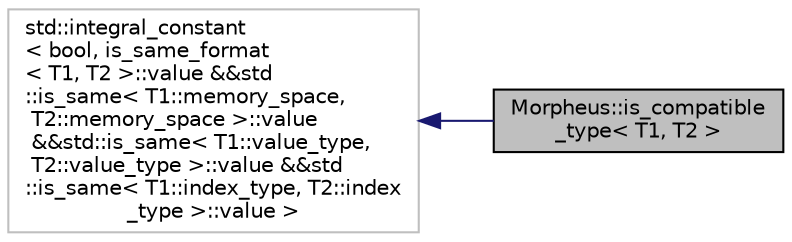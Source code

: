 digraph "Morpheus::is_compatible_type&lt; T1, T2 &gt;"
{
 // LATEX_PDF_SIZE
  edge [fontname="Helvetica",fontsize="10",labelfontname="Helvetica",labelfontsize="10"];
  node [fontname="Helvetica",fontsize="10",shape=record];
  rankdir="LR";
  Node1 [label="Morpheus::is_compatible\l_type\< T1, T2 \>",height=0.2,width=0.4,color="black", fillcolor="grey75", style="filled", fontcolor="black",tooltip=" "];
  Node2 -> Node1 [dir="back",color="midnightblue",fontsize="10",style="solid",fontname="Helvetica"];
  Node2 [label="std::integral_constant\l\< bool, is_same_format\l\< T1, T2 \>::value &&std\l::is_same\< T1::memory_space,\l T2::memory_space \>::value\l &&std::is_same\< T1::value_type,\l T2::value_type \>::value &&std\l::is_same\< T1::index_type, T2::index\l_type \>::value \>",height=0.2,width=0.4,color="grey75", fillcolor="white", style="filled",tooltip=" "];
}

